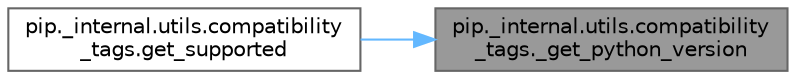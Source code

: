 digraph "pip._internal.utils.compatibility_tags._get_python_version"
{
 // LATEX_PDF_SIZE
  bgcolor="transparent";
  edge [fontname=Helvetica,fontsize=10,labelfontname=Helvetica,labelfontsize=10];
  node [fontname=Helvetica,fontsize=10,shape=box,height=0.2,width=0.4];
  rankdir="RL";
  Node1 [id="Node000001",label="pip._internal.utils.compatibility\l_tags._get_python_version",height=0.2,width=0.4,color="gray40", fillcolor="grey60", style="filled", fontcolor="black",tooltip=" "];
  Node1 -> Node2 [id="edge1_Node000001_Node000002",dir="back",color="steelblue1",style="solid",tooltip=" "];
  Node2 [id="Node000002",label="pip._internal.utils.compatibility\l_tags.get_supported",height=0.2,width=0.4,color="grey40", fillcolor="white", style="filled",URL="$namespacepip_1_1__internal_1_1utils_1_1compatibility__tags.html#ac715a4724d188dedb3dda0ff520a9b22",tooltip=" "];
}
